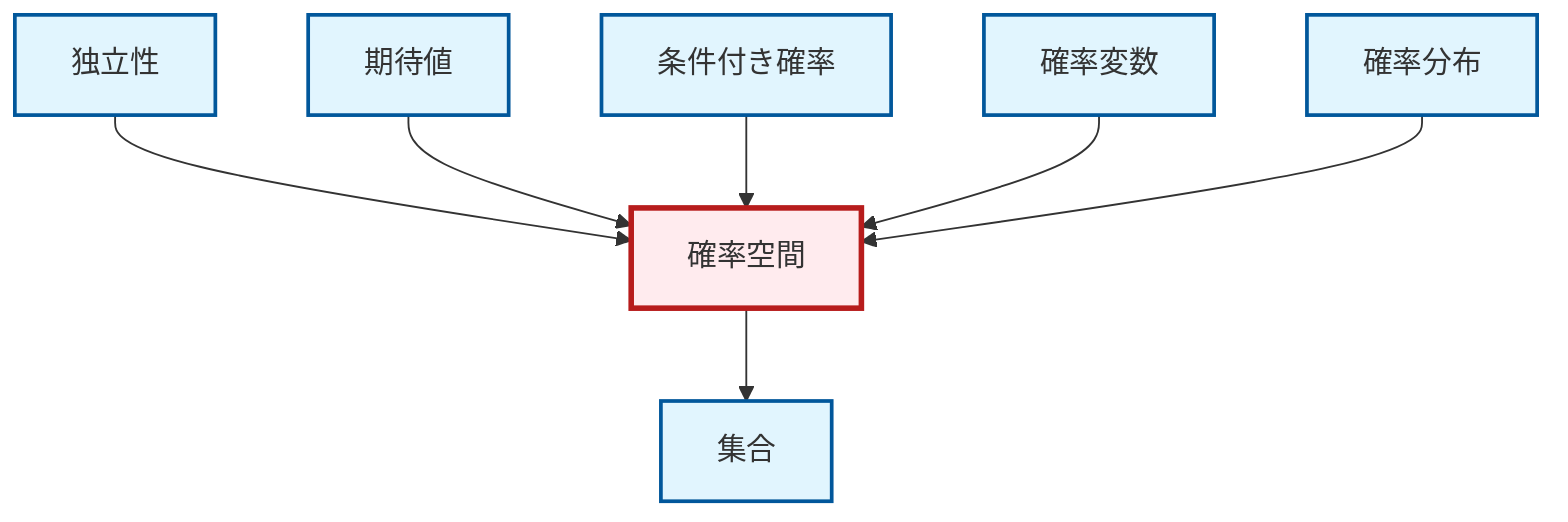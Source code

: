 graph TD
    classDef definition fill:#e1f5fe,stroke:#01579b,stroke-width:2px
    classDef theorem fill:#f3e5f5,stroke:#4a148c,stroke-width:2px
    classDef axiom fill:#fff3e0,stroke:#e65100,stroke-width:2px
    classDef example fill:#e8f5e9,stroke:#1b5e20,stroke-width:2px
    classDef current fill:#ffebee,stroke:#b71c1c,stroke-width:3px
    def-independence["独立性"]:::definition
    def-expectation["期待値"]:::definition
    def-conditional-probability["条件付き確率"]:::definition
    def-random-variable["確率変数"]:::definition
    def-probability-distribution["確率分布"]:::definition
    def-probability-space["確率空間"]:::definition
    def-set["集合"]:::definition
    def-independence --> def-probability-space
    def-expectation --> def-probability-space
    def-conditional-probability --> def-probability-space
    def-random-variable --> def-probability-space
    def-probability-space --> def-set
    def-probability-distribution --> def-probability-space
    class def-probability-space current